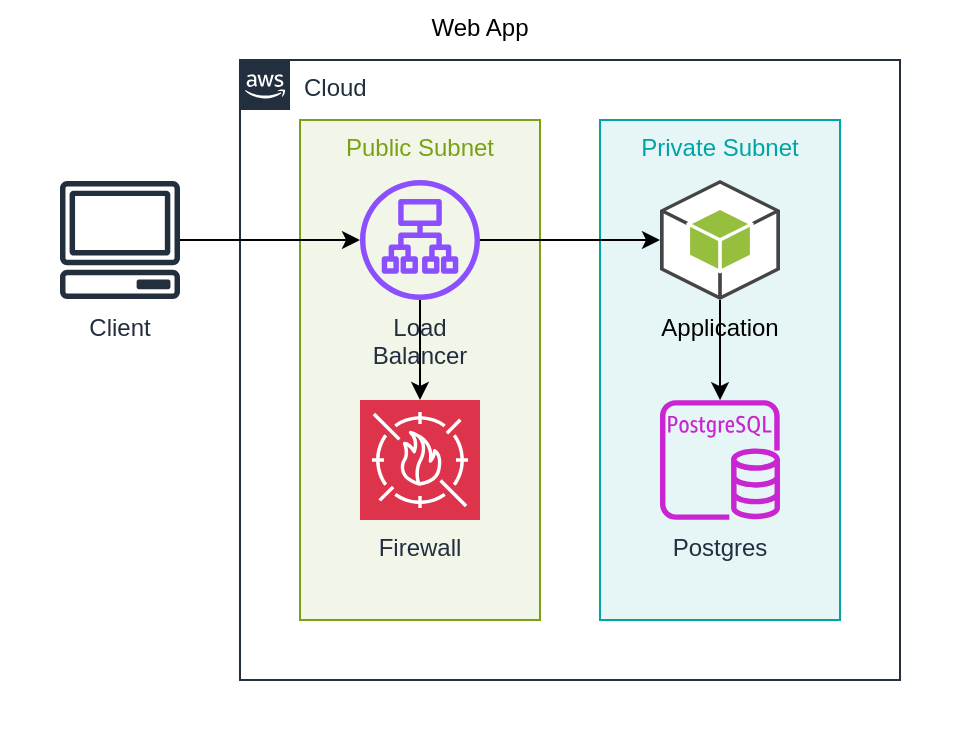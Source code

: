 <mxfile 
  version="25.0.2"
  >
  <diagram
    name="web-app"
    >
    <mxGraphModel
      grid="1" 
      gridSize="10" 
      guides="1" 
      tooltips="1" 
      connect="1" 
      arrows="1" 
      fold="1" 
      page="1" 
      pageScale="1" 
      pageWidth="1" 
      pageHeight="1" 
      math="0" 
      shadow="0"
      >
      <root>
        <mxCell
          id="page"
          />
        <mxCell
          id="root" 
          parent="page"
          />
        <mxCell
          style="verticalAlign=top;aspect=fixed;align=center;spacingLeft=5;spacingRight=5;spacingBottom=5;strokeColor=none;" 
          id="app" 
          parent="root" 
          value="Web App" 
          vertex="1"
          >
          <mxGeometry
            as="geometry" 
            width="480" 
            height="370" 
            x="0" 
            y="0"
            />
          </mxCell>
        <mxCell
          style="rounded=1;whiteSpace=wrap;verticalAlign=top;align=center;sketch=0;outlineConnect=0;fontColor=#232F3E;gradientColor=none;fillColor=#232F3D;strokeColor=none;dashed=0;verticalLabelPosition=bottom;html=1;fontSize=12;fontStyle=0;aspect=fixed;pointerEvents=1;shape=mxgraph.aws4.client;" 
          id="client" 
          parent="app" 
          value="Client" 
          vertex="1"
          >
          <mxGeometry
            as="geometry" 
            width="60" 
            height="60" 
            x="30" 
            y="90"
            />
          </mxCell>
        <mxCell
          style="verticalAlign=top;aspect=fixed;align=left;spacingLeft=30;spacingRight=5;spacingBottom=5;points=[[0,0],[0.25,0],[0.5,0],[0.75,0],[1,0],[1,0.25],[1,0.5],[1,0.75],[1,1],[0.75,1],[0.5,1],[0.25,1],[0,1],[0,0.75],[0,0.5],[0,0.25]];outlineConnect=0;gradientColor=none;html=1;whiteSpace=wrap;fontSize=12;fontStyle=0;container=1;pointerEvents=0;collapsible=0;recursiveResize=0;shape=mxgraph.aws4.group;grIcon=mxgraph.aws4.group_aws_cloud_alt;strokeColor=#232F3E;fillColor=none;fontColor=#232F3E;dashed=0;" 
          id="awscloud_cloud" 
          parent="app" 
          value="Cloud" 
          vertex="1"
          >
          <mxGeometry
            as="geometry" 
            width="330" 
            height="310" 
            x="120" 
            y="30"
            />
          </mxCell>
        <mxCell
          style="verticalAlign=top;aspect=fixed;align=left;spacingLeft=30;spacingRight=5;spacingBottom=5;points=[[0,0],[0.25,0],[0.5,0],[0.75,0],[1,0],[1,0.25],[1,0.5],[1,0.75],[1,1],[0.75,1],[0.5,1],[0.25,1],[0,1],[0,0.75],[0,0.5],[0,0.25]];outlineConnect=0;gradientColor=none;html=1;whiteSpace=wrap;fontSize=12;fontStyle=0;container=1;pointerEvents=0;collapsible=0;recursiveResize=0;shape=mxgraph.aws4.group;grIcon=mxgraph.aws4.group_region;strokeColor=#00A4A6;fillColor=none;fontColor=#147EBA;dashed=1;noLabel=1;opacity=0;" 
          id="awsregion_regioneuwest1" 
          parent="awscloud_cloud" 
          value="Region: eu-west-1" 
          vertex="1"
          >
          <mxGeometry
            as="geometry" 
            width="300" 
            height="280" 
            x="15" 
            y="15"
            />
          </mxCell>
        <mxCell
          style="verticalAlign=top;aspect=fixed;align=left;spacingLeft=30;spacingRight=5;spacingBottom=5;points=[[0,0],[0.25,0],[0.5,0],[0.75,0],[1,0],[1,0.25],[1,0.5],[1,0.75],[1,1],[0.75,1],[0.5,1],[0.25,1],[0,1],[0,0.75],[0,0.5],[0,0.25]];outlineConnect=0;gradientColor=none;html=1;whiteSpace=wrap;fontSize=12;fontStyle=0;container=1;pointerEvents=0;collapsible=0;recursiveResize=0;shape=mxgraph.aws4.group;grIcon=mxgraph.aws4.group_vpc2;strokeColor=#8C4FFF;fillColor=none;fontColor=#AAB7B8;dashed=0;noLabel=1;opacity=0;" 
          id="vpcid1" 
          parent="awsregion_regioneuwest1" 
          value="Vpc" 
          vertex="1"
          >
          <mxGeometry
            as="geometry" 
            width="300" 
            height="280" 
            x="0" 
            y="0"
            />
          </mxCell>
        <mxCell
          style="verticalAlign=top;aspect=fixed;align=center;spacingLeft=5;spacingRight=5;spacingBottom=5;fillColor=#F2F6E8;strokeColor=#7AA116;fontColor=#7AA116;" 
          id="awssubnet_publicsubnet" 
          parent="vpcid1" 
          value="Public Subnet" 
          vertex="1"
          >
          <mxGeometry
            as="geometry" 
            width="120" 
            height="250" 
            x="15" 
            y="15"
            />
          </mxCell>
        <mxCell
          style="rounded=1;whiteSpace=wrap;verticalAlign=top;align=center;sketch=0;outlineConnect=0;fontColor=#232F3E;gradientColor=none;fillColor=#8C4FFF;strokeColor=none;dashed=0;verticalLabelPosition=bottom;html=1;fontSize=12;fontStyle=0;aspect=fixed;pointerEvents=1;shape=mxgraph.aws4.application_load_balancer;" 
          id="awslb_loadbalancer" 
          parent="awssubnet_publicsubnet" 
          value="Load Balancer" 
          vertex="1"
          >
          <mxGeometry
            as="geometry" 
            width="60" 
            height="60" 
            x="30" 
            y="30"
            />
          </mxCell>
        <mxCell
          style="rounded=1;whiteSpace=wrap;verticalAlign=top;align=center;sketch=0;points=[[0,0,0],[0.25,0,0],[0.5,0,0],[0.75,0,0],[1,0,0],[0,1,0],[0.25,1,0],[0.5,1,0],[0.75,1,0],[1,1,0],[0,0.25,0],[0,0.5,0],[0,0.75,0],[1,0.25,0],[1,0.5,0],[1,0.75,0]];outlineConnect=0;fontColor=#232F3E;fillColor=#DD344C;strokeColor=#ffffff;dashed=0;verticalLabelPosition=bottom;html=1;fontSize=12;fontStyle=0;aspect=fixed;shape=mxgraph.aws4.resourceIcon;resIcon=mxgraph.aws4.waf;" 
          id="firewall" 
          parent="awssubnet_publicsubnet" 
          value="Firewall" 
          vertex="1"
          >
          <mxGeometry
            as="geometry" 
            width="60" 
            height="60" 
            x="30" 
            y="140"
            />
          </mxCell>
        <mxCell
          style="verticalAlign=top;aspect=fixed;align=center;spacingLeft=5;spacingRight=5;spacingBottom=5;fillColor=#E6F6F7;strokeColor=#00A4A6;fontColor=#00A4A6;" 
          id="awssubnet_privatesubnet" 
          parent="vpcid1" 
          value="Private Subnet" 
          vertex="1"
          >
          <mxGeometry
            as="geometry" 
            width="120" 
            height="250" 
            x="165" 
            y="15"
            />
          </mxCell>
        <mxCell
          style="rounded=1;whiteSpace=wrap;verticalAlign=top;align=center;outlineConnect=0;dashed=0;verticalLabelPosition=bottom;html=1;shape=mxgraph.aws3.android;fillColor=#96BF3D;gradientColor=none;" 
          id="awsinstance_application" 
          parent="awssubnet_privatesubnet" 
          value="Application" 
          vertex="1"
          >
          <mxGeometry
            as="geometry" 
            width="60" 
            height="60" 
            x="30" 
            y="30"
            />
          </mxCell>
        <mxCell
          style="rounded=1;whiteSpace=wrap;verticalAlign=top;align=center;sketch=0;outlineConnect=0;fontColor=#232F3E;gradientColor=none;fillColor=#C925D1;strokeColor=none;dashed=0;verticalLabelPosition=bottom;html=1;fontSize=12;fontStyle=0;aspect=fixed;pointerEvents=1;shape=mxgraph.aws4.rds_postgresql_instance;" 
          id="awsdbinstance_postgres" 
          parent="awssubnet_privatesubnet" 
          value="Postgres" 
          vertex="1"
          >
          <mxGeometry
            as="geometry" 
            width="60" 
            height="60" 
            x="30" 
            y="140"
            />
          </mxCell>
        <mxCell
          id="dependency" 
          source="client" 
          target="awslb_loadbalancer" 
          parent="root" 
          edge="1" 
          style="edgeStyle=orthogonalEdgeStyle;"
          >
          <mxGeometry
            relative="1" 
            as="geometry"
            >
            <Array
              as="points"
              >
              <mxPoint
                x="135" 
                y="120"
                />
              <mxPoint
                x="135" 
                y="120"
                />
              </Array>
            </mxGeometry>
          </mxCell>
        <mxCell
          id="dependency_2" 
          source="awslb_loadbalancer" 
          target="firewall" 
          parent="root" 
          edge="1" 
          style="edgeStyle=orthogonalEdgeStyle;"
          >
          <mxGeometry
            relative="1" 
            as="geometry"
            >
            <Array
              as="points"
              >
              <mxPoint
                x="210" 
                y="175"
                />
              <mxPoint
                x="210" 
                y="175"
                />
              </Array>
            </mxGeometry>
          </mxCell>
        <mxCell
          id="dependency_3" 
          source="awslb_loadbalancer" 
          target="awsinstance_application" 
          parent="root" 
          edge="1" 
          style="edgeStyle=orthogonalEdgeStyle;"
          >
          <mxGeometry
            relative="1" 
            as="geometry"
            >
            <Array
              as="points"
              >
              <mxPoint
                x="285" 
                y="120"
                />
              <mxPoint
                x="285" 
                y="120"
                />
              </Array>
            </mxGeometry>
          </mxCell>
        <mxCell
          id="dependency_4" 
          source="awsinstance_application" 
          target="awsdbinstance_postgres" 
          parent="root" 
          edge="1" 
          style="edgeStyle=orthogonalEdgeStyle;"
          >
          <mxGeometry
            relative="1" 
            as="geometry"
            >
            <Array
              as="points"
              >
              <mxPoint
                x="360" 
                y="175"
                />
              <mxPoint
                x="360" 
                y="175"
                />
              </Array>
            </mxGeometry>
          </mxCell>
        </root>
      </mxGraphModel>
    </diagram>
  </mxfile>